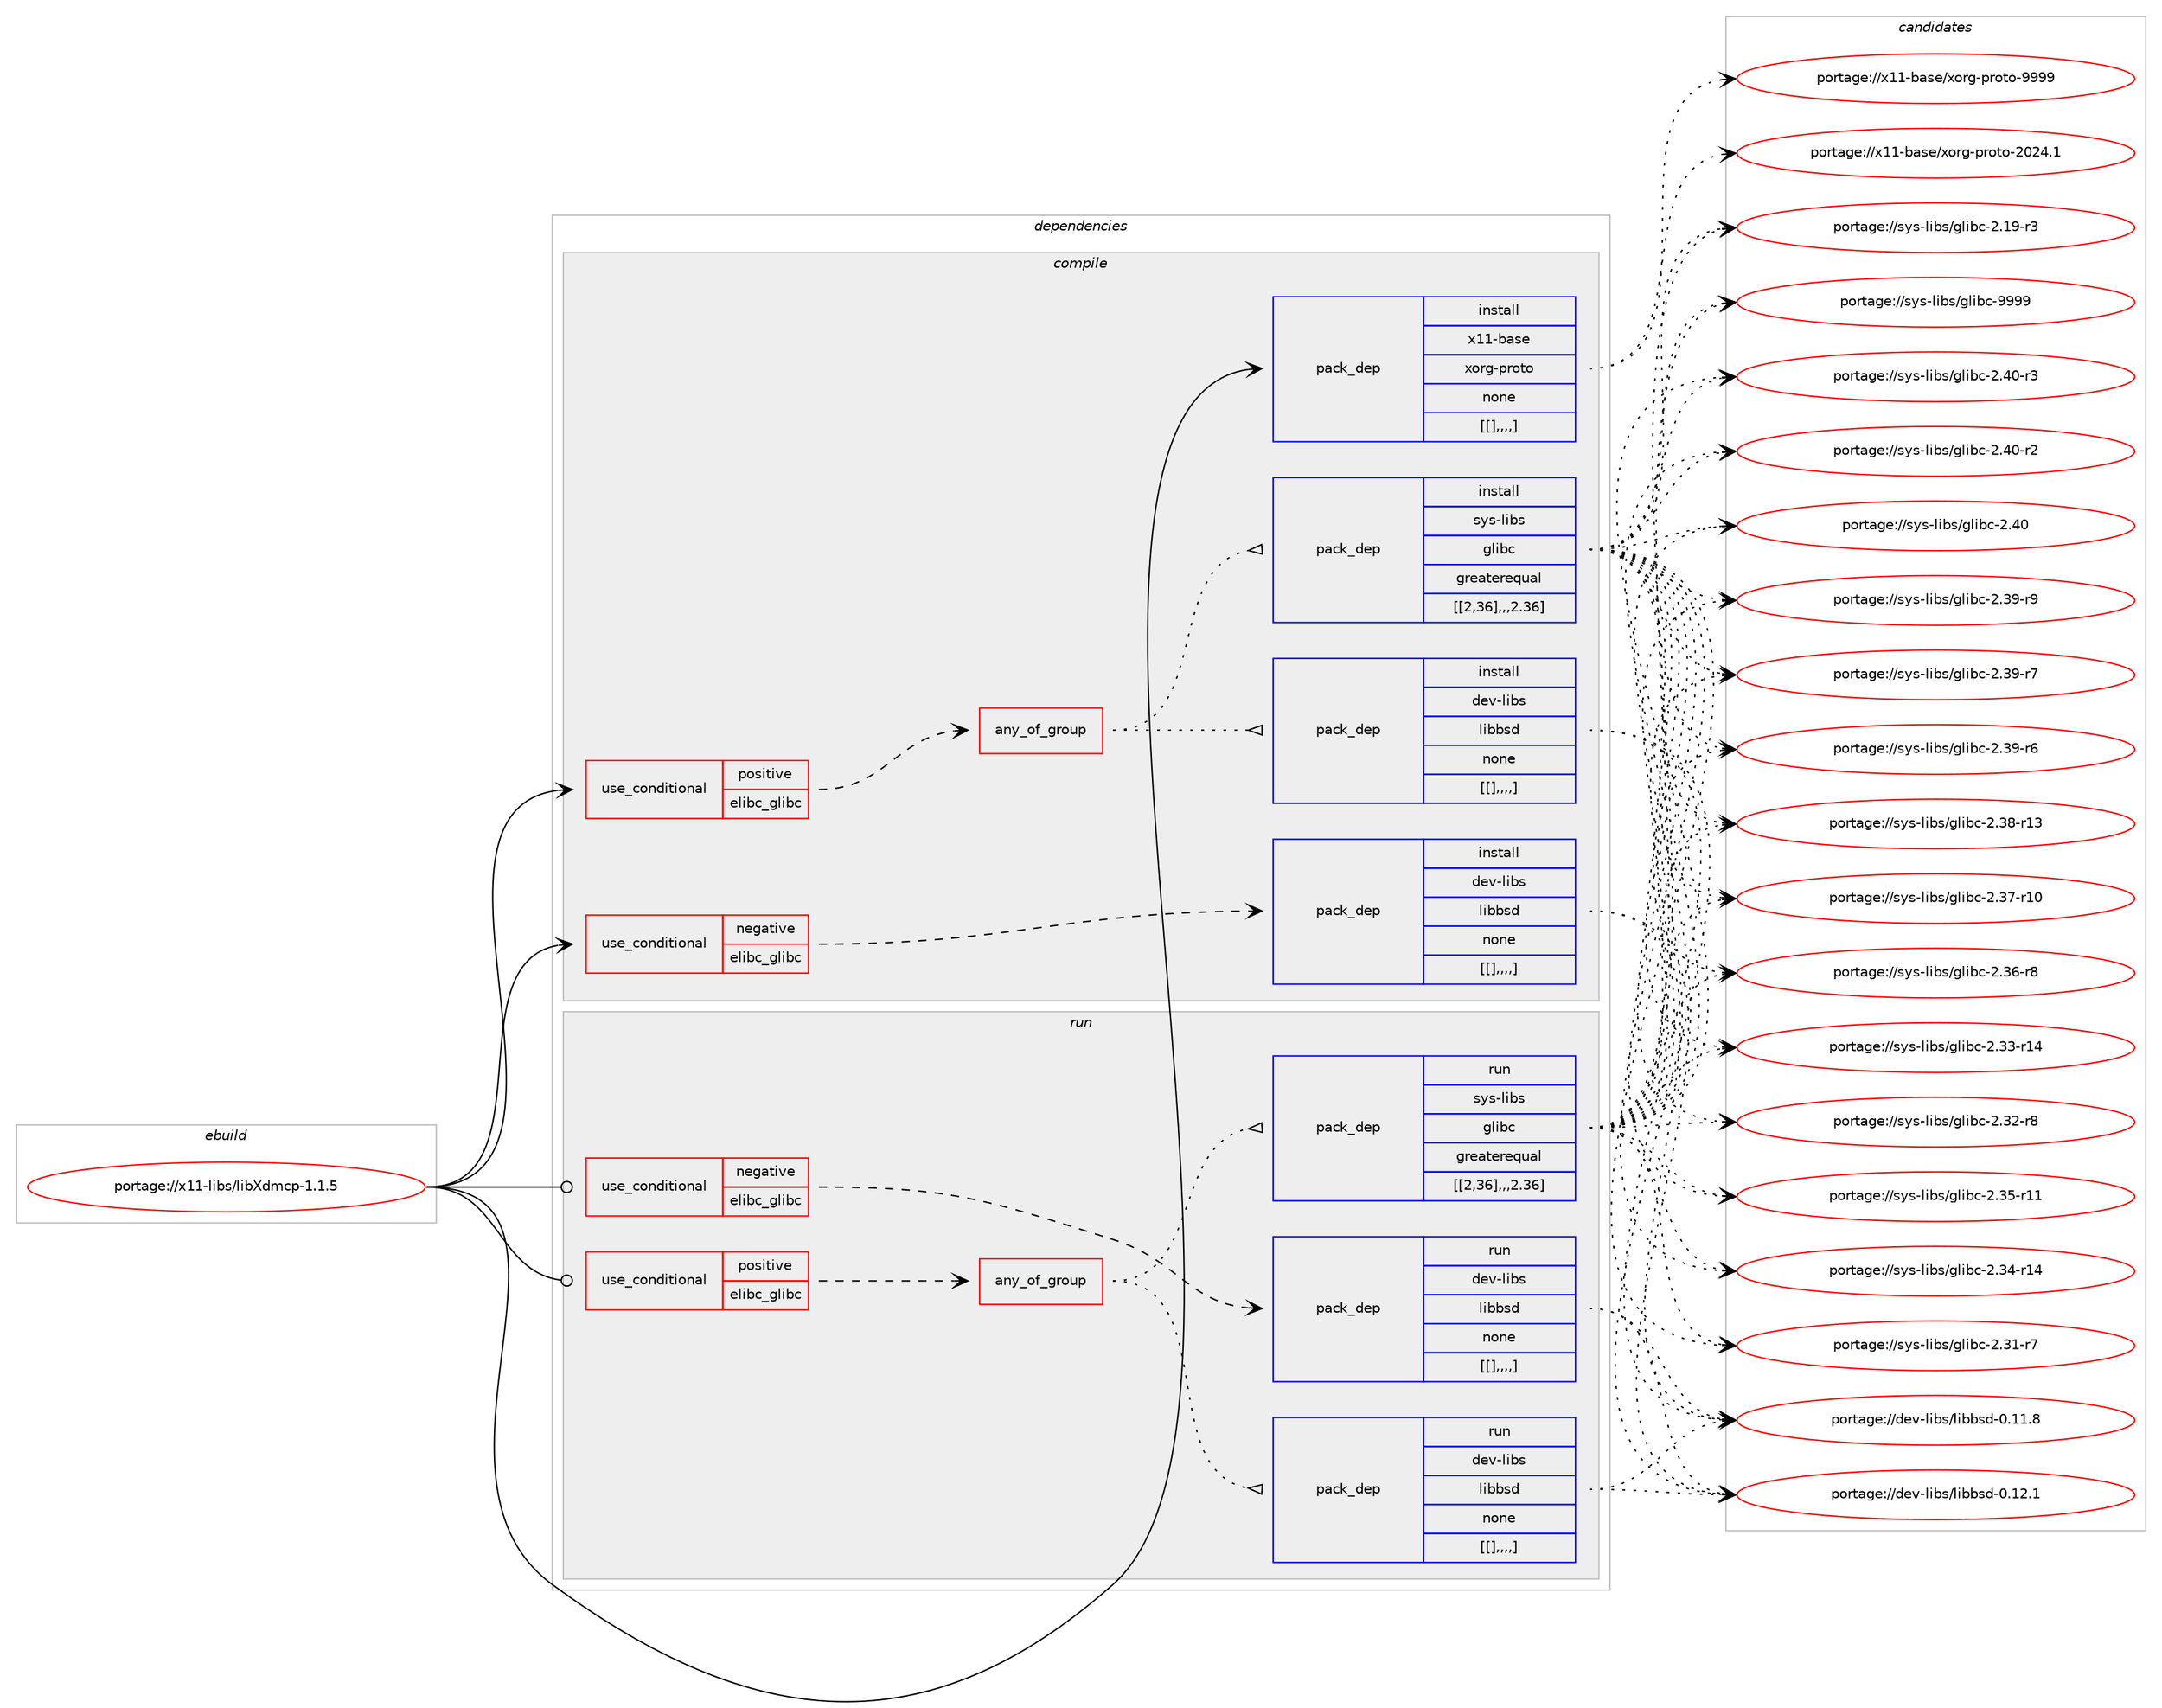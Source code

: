 digraph prolog {

# *************
# Graph options
# *************

newrank=true;
concentrate=true;
compound=true;
graph [rankdir=LR,fontname=Helvetica,fontsize=10,ranksep=1.5];#, ranksep=2.5, nodesep=0.2];
edge  [arrowhead=vee];
node  [fontname=Helvetica,fontsize=10];

# **********
# The ebuild
# **********

subgraph cluster_leftcol {
color=gray;
label=<<i>ebuild</i>>;
id [label="portage://x11-libs/libXdmcp-1.1.5", color=red, width=4, href="../x11-libs/libXdmcp-1.1.5.svg"];
}

# ****************
# The dependencies
# ****************

subgraph cluster_midcol {
color=gray;
label=<<i>dependencies</i>>;
subgraph cluster_compile {
fillcolor="#eeeeee";
style=filled;
label=<<i>compile</i>>;
subgraph cond11498 {
dependency32432 [label=<<TABLE BORDER="0" CELLBORDER="1" CELLSPACING="0" CELLPADDING="4"><TR><TD ROWSPAN="3" CELLPADDING="10">use_conditional</TD></TR><TR><TD>negative</TD></TR><TR><TD>elibc_glibc</TD></TR></TABLE>>, shape=none, color=red];
subgraph pack20710 {
dependency32433 [label=<<TABLE BORDER="0" CELLBORDER="1" CELLSPACING="0" CELLPADDING="4" WIDTH="220"><TR><TD ROWSPAN="6" CELLPADDING="30">pack_dep</TD></TR><TR><TD WIDTH="110">install</TD></TR><TR><TD>dev-libs</TD></TR><TR><TD>libbsd</TD></TR><TR><TD>none</TD></TR><TR><TD>[[],,,,]</TD></TR></TABLE>>, shape=none, color=blue];
}
dependency32432:e -> dependency32433:w [weight=20,style="dashed",arrowhead="vee"];
}
id:e -> dependency32432:w [weight=20,style="solid",arrowhead="vee"];
subgraph cond11499 {
dependency32434 [label=<<TABLE BORDER="0" CELLBORDER="1" CELLSPACING="0" CELLPADDING="4"><TR><TD ROWSPAN="3" CELLPADDING="10">use_conditional</TD></TR><TR><TD>positive</TD></TR><TR><TD>elibc_glibc</TD></TR></TABLE>>, shape=none, color=red];
subgraph any214 {
dependency32435 [label=<<TABLE BORDER="0" CELLBORDER="1" CELLSPACING="0" CELLPADDING="4"><TR><TD CELLPADDING="10">any_of_group</TD></TR></TABLE>>, shape=none, color=red];subgraph pack20711 {
dependency32436 [label=<<TABLE BORDER="0" CELLBORDER="1" CELLSPACING="0" CELLPADDING="4" WIDTH="220"><TR><TD ROWSPAN="6" CELLPADDING="30">pack_dep</TD></TR><TR><TD WIDTH="110">install</TD></TR><TR><TD>sys-libs</TD></TR><TR><TD>glibc</TD></TR><TR><TD>greaterequal</TD></TR><TR><TD>[[2,36],,,2.36]</TD></TR></TABLE>>, shape=none, color=blue];
}
dependency32435:e -> dependency32436:w [weight=20,style="dotted",arrowhead="oinv"];
subgraph pack20712 {
dependency32437 [label=<<TABLE BORDER="0" CELLBORDER="1" CELLSPACING="0" CELLPADDING="4" WIDTH="220"><TR><TD ROWSPAN="6" CELLPADDING="30">pack_dep</TD></TR><TR><TD WIDTH="110">install</TD></TR><TR><TD>dev-libs</TD></TR><TR><TD>libbsd</TD></TR><TR><TD>none</TD></TR><TR><TD>[[],,,,]</TD></TR></TABLE>>, shape=none, color=blue];
}
dependency32435:e -> dependency32437:w [weight=20,style="dotted",arrowhead="oinv"];
}
dependency32434:e -> dependency32435:w [weight=20,style="dashed",arrowhead="vee"];
}
id:e -> dependency32434:w [weight=20,style="solid",arrowhead="vee"];
subgraph pack20713 {
dependency32438 [label=<<TABLE BORDER="0" CELLBORDER="1" CELLSPACING="0" CELLPADDING="4" WIDTH="220"><TR><TD ROWSPAN="6" CELLPADDING="30">pack_dep</TD></TR><TR><TD WIDTH="110">install</TD></TR><TR><TD>x11-base</TD></TR><TR><TD>xorg-proto</TD></TR><TR><TD>none</TD></TR><TR><TD>[[],,,,]</TD></TR></TABLE>>, shape=none, color=blue];
}
id:e -> dependency32438:w [weight=20,style="solid",arrowhead="vee"];
}
subgraph cluster_compileandrun {
fillcolor="#eeeeee";
style=filled;
label=<<i>compile and run</i>>;
}
subgraph cluster_run {
fillcolor="#eeeeee";
style=filled;
label=<<i>run</i>>;
subgraph cond11500 {
dependency32439 [label=<<TABLE BORDER="0" CELLBORDER="1" CELLSPACING="0" CELLPADDING="4"><TR><TD ROWSPAN="3" CELLPADDING="10">use_conditional</TD></TR><TR><TD>negative</TD></TR><TR><TD>elibc_glibc</TD></TR></TABLE>>, shape=none, color=red];
subgraph pack20714 {
dependency32440 [label=<<TABLE BORDER="0" CELLBORDER="1" CELLSPACING="0" CELLPADDING="4" WIDTH="220"><TR><TD ROWSPAN="6" CELLPADDING="30">pack_dep</TD></TR><TR><TD WIDTH="110">run</TD></TR><TR><TD>dev-libs</TD></TR><TR><TD>libbsd</TD></TR><TR><TD>none</TD></TR><TR><TD>[[],,,,]</TD></TR></TABLE>>, shape=none, color=blue];
}
dependency32439:e -> dependency32440:w [weight=20,style="dashed",arrowhead="vee"];
}
id:e -> dependency32439:w [weight=20,style="solid",arrowhead="odot"];
subgraph cond11501 {
dependency32441 [label=<<TABLE BORDER="0" CELLBORDER="1" CELLSPACING="0" CELLPADDING="4"><TR><TD ROWSPAN="3" CELLPADDING="10">use_conditional</TD></TR><TR><TD>positive</TD></TR><TR><TD>elibc_glibc</TD></TR></TABLE>>, shape=none, color=red];
subgraph any215 {
dependency32442 [label=<<TABLE BORDER="0" CELLBORDER="1" CELLSPACING="0" CELLPADDING="4"><TR><TD CELLPADDING="10">any_of_group</TD></TR></TABLE>>, shape=none, color=red];subgraph pack20715 {
dependency32443 [label=<<TABLE BORDER="0" CELLBORDER="1" CELLSPACING="0" CELLPADDING="4" WIDTH="220"><TR><TD ROWSPAN="6" CELLPADDING="30">pack_dep</TD></TR><TR><TD WIDTH="110">run</TD></TR><TR><TD>sys-libs</TD></TR><TR><TD>glibc</TD></TR><TR><TD>greaterequal</TD></TR><TR><TD>[[2,36],,,2.36]</TD></TR></TABLE>>, shape=none, color=blue];
}
dependency32442:e -> dependency32443:w [weight=20,style="dotted",arrowhead="oinv"];
subgraph pack20716 {
dependency32444 [label=<<TABLE BORDER="0" CELLBORDER="1" CELLSPACING="0" CELLPADDING="4" WIDTH="220"><TR><TD ROWSPAN="6" CELLPADDING="30">pack_dep</TD></TR><TR><TD WIDTH="110">run</TD></TR><TR><TD>dev-libs</TD></TR><TR><TD>libbsd</TD></TR><TR><TD>none</TD></TR><TR><TD>[[],,,,]</TD></TR></TABLE>>, shape=none, color=blue];
}
dependency32442:e -> dependency32444:w [weight=20,style="dotted",arrowhead="oinv"];
}
dependency32441:e -> dependency32442:w [weight=20,style="dashed",arrowhead="vee"];
}
id:e -> dependency32441:w [weight=20,style="solid",arrowhead="odot"];
}
}

# **************
# The candidates
# **************

subgraph cluster_choices {
rank=same;
color=gray;
label=<<i>candidates</i>>;

subgraph choice20710 {
color=black;
nodesep=1;
choice100101118451081059811547108105989811510045484649504649 [label="portage://dev-libs/libbsd-0.12.1", color=red, width=4,href="../dev-libs/libbsd-0.12.1.svg"];
choice100101118451081059811547108105989811510045484649494656 [label="portage://dev-libs/libbsd-0.11.8", color=red, width=4,href="../dev-libs/libbsd-0.11.8.svg"];
dependency32433:e -> choice100101118451081059811547108105989811510045484649504649:w [style=dotted,weight="100"];
dependency32433:e -> choice100101118451081059811547108105989811510045484649494656:w [style=dotted,weight="100"];
}
subgraph choice20711 {
color=black;
nodesep=1;
choice11512111545108105981154710310810598994557575757 [label="portage://sys-libs/glibc-9999", color=red, width=4,href="../sys-libs/glibc-9999.svg"];
choice115121115451081059811547103108105989945504652484511451 [label="portage://sys-libs/glibc-2.40-r3", color=red, width=4,href="../sys-libs/glibc-2.40-r3.svg"];
choice115121115451081059811547103108105989945504652484511450 [label="portage://sys-libs/glibc-2.40-r2", color=red, width=4,href="../sys-libs/glibc-2.40-r2.svg"];
choice11512111545108105981154710310810598994550465248 [label="portage://sys-libs/glibc-2.40", color=red, width=4,href="../sys-libs/glibc-2.40.svg"];
choice115121115451081059811547103108105989945504651574511457 [label="portage://sys-libs/glibc-2.39-r9", color=red, width=4,href="../sys-libs/glibc-2.39-r9.svg"];
choice115121115451081059811547103108105989945504651574511455 [label="portage://sys-libs/glibc-2.39-r7", color=red, width=4,href="../sys-libs/glibc-2.39-r7.svg"];
choice115121115451081059811547103108105989945504651574511454 [label="portage://sys-libs/glibc-2.39-r6", color=red, width=4,href="../sys-libs/glibc-2.39-r6.svg"];
choice11512111545108105981154710310810598994550465156451144951 [label="portage://sys-libs/glibc-2.38-r13", color=red, width=4,href="../sys-libs/glibc-2.38-r13.svg"];
choice11512111545108105981154710310810598994550465155451144948 [label="portage://sys-libs/glibc-2.37-r10", color=red, width=4,href="../sys-libs/glibc-2.37-r10.svg"];
choice115121115451081059811547103108105989945504651544511456 [label="portage://sys-libs/glibc-2.36-r8", color=red, width=4,href="../sys-libs/glibc-2.36-r8.svg"];
choice11512111545108105981154710310810598994550465153451144949 [label="portage://sys-libs/glibc-2.35-r11", color=red, width=4,href="../sys-libs/glibc-2.35-r11.svg"];
choice11512111545108105981154710310810598994550465152451144952 [label="portage://sys-libs/glibc-2.34-r14", color=red, width=4,href="../sys-libs/glibc-2.34-r14.svg"];
choice11512111545108105981154710310810598994550465151451144952 [label="portage://sys-libs/glibc-2.33-r14", color=red, width=4,href="../sys-libs/glibc-2.33-r14.svg"];
choice115121115451081059811547103108105989945504651504511456 [label="portage://sys-libs/glibc-2.32-r8", color=red, width=4,href="../sys-libs/glibc-2.32-r8.svg"];
choice115121115451081059811547103108105989945504651494511455 [label="portage://sys-libs/glibc-2.31-r7", color=red, width=4,href="../sys-libs/glibc-2.31-r7.svg"];
choice115121115451081059811547103108105989945504649574511451 [label="portage://sys-libs/glibc-2.19-r3", color=red, width=4,href="../sys-libs/glibc-2.19-r3.svg"];
dependency32436:e -> choice11512111545108105981154710310810598994557575757:w [style=dotted,weight="100"];
dependency32436:e -> choice115121115451081059811547103108105989945504652484511451:w [style=dotted,weight="100"];
dependency32436:e -> choice115121115451081059811547103108105989945504652484511450:w [style=dotted,weight="100"];
dependency32436:e -> choice11512111545108105981154710310810598994550465248:w [style=dotted,weight="100"];
dependency32436:e -> choice115121115451081059811547103108105989945504651574511457:w [style=dotted,weight="100"];
dependency32436:e -> choice115121115451081059811547103108105989945504651574511455:w [style=dotted,weight="100"];
dependency32436:e -> choice115121115451081059811547103108105989945504651574511454:w [style=dotted,weight="100"];
dependency32436:e -> choice11512111545108105981154710310810598994550465156451144951:w [style=dotted,weight="100"];
dependency32436:e -> choice11512111545108105981154710310810598994550465155451144948:w [style=dotted,weight="100"];
dependency32436:e -> choice115121115451081059811547103108105989945504651544511456:w [style=dotted,weight="100"];
dependency32436:e -> choice11512111545108105981154710310810598994550465153451144949:w [style=dotted,weight="100"];
dependency32436:e -> choice11512111545108105981154710310810598994550465152451144952:w [style=dotted,weight="100"];
dependency32436:e -> choice11512111545108105981154710310810598994550465151451144952:w [style=dotted,weight="100"];
dependency32436:e -> choice115121115451081059811547103108105989945504651504511456:w [style=dotted,weight="100"];
dependency32436:e -> choice115121115451081059811547103108105989945504651494511455:w [style=dotted,weight="100"];
dependency32436:e -> choice115121115451081059811547103108105989945504649574511451:w [style=dotted,weight="100"];
}
subgraph choice20712 {
color=black;
nodesep=1;
choice100101118451081059811547108105989811510045484649504649 [label="portage://dev-libs/libbsd-0.12.1", color=red, width=4,href="../dev-libs/libbsd-0.12.1.svg"];
choice100101118451081059811547108105989811510045484649494656 [label="portage://dev-libs/libbsd-0.11.8", color=red, width=4,href="../dev-libs/libbsd-0.11.8.svg"];
dependency32437:e -> choice100101118451081059811547108105989811510045484649504649:w [style=dotted,weight="100"];
dependency32437:e -> choice100101118451081059811547108105989811510045484649494656:w [style=dotted,weight="100"];
}
subgraph choice20713 {
color=black;
nodesep=1;
choice120494945989711510147120111114103451121141111161114557575757 [label="portage://x11-base/xorg-proto-9999", color=red, width=4,href="../x11-base/xorg-proto-9999.svg"];
choice1204949459897115101471201111141034511211411111611145504850524649 [label="portage://x11-base/xorg-proto-2024.1", color=red, width=4,href="../x11-base/xorg-proto-2024.1.svg"];
dependency32438:e -> choice120494945989711510147120111114103451121141111161114557575757:w [style=dotted,weight="100"];
dependency32438:e -> choice1204949459897115101471201111141034511211411111611145504850524649:w [style=dotted,weight="100"];
}
subgraph choice20714 {
color=black;
nodesep=1;
choice100101118451081059811547108105989811510045484649504649 [label="portage://dev-libs/libbsd-0.12.1", color=red, width=4,href="../dev-libs/libbsd-0.12.1.svg"];
choice100101118451081059811547108105989811510045484649494656 [label="portage://dev-libs/libbsd-0.11.8", color=red, width=4,href="../dev-libs/libbsd-0.11.8.svg"];
dependency32440:e -> choice100101118451081059811547108105989811510045484649504649:w [style=dotted,weight="100"];
dependency32440:e -> choice100101118451081059811547108105989811510045484649494656:w [style=dotted,weight="100"];
}
subgraph choice20715 {
color=black;
nodesep=1;
choice11512111545108105981154710310810598994557575757 [label="portage://sys-libs/glibc-9999", color=red, width=4,href="../sys-libs/glibc-9999.svg"];
choice115121115451081059811547103108105989945504652484511451 [label="portage://sys-libs/glibc-2.40-r3", color=red, width=4,href="../sys-libs/glibc-2.40-r3.svg"];
choice115121115451081059811547103108105989945504652484511450 [label="portage://sys-libs/glibc-2.40-r2", color=red, width=4,href="../sys-libs/glibc-2.40-r2.svg"];
choice11512111545108105981154710310810598994550465248 [label="portage://sys-libs/glibc-2.40", color=red, width=4,href="../sys-libs/glibc-2.40.svg"];
choice115121115451081059811547103108105989945504651574511457 [label="portage://sys-libs/glibc-2.39-r9", color=red, width=4,href="../sys-libs/glibc-2.39-r9.svg"];
choice115121115451081059811547103108105989945504651574511455 [label="portage://sys-libs/glibc-2.39-r7", color=red, width=4,href="../sys-libs/glibc-2.39-r7.svg"];
choice115121115451081059811547103108105989945504651574511454 [label="portage://sys-libs/glibc-2.39-r6", color=red, width=4,href="../sys-libs/glibc-2.39-r6.svg"];
choice11512111545108105981154710310810598994550465156451144951 [label="portage://sys-libs/glibc-2.38-r13", color=red, width=4,href="../sys-libs/glibc-2.38-r13.svg"];
choice11512111545108105981154710310810598994550465155451144948 [label="portage://sys-libs/glibc-2.37-r10", color=red, width=4,href="../sys-libs/glibc-2.37-r10.svg"];
choice115121115451081059811547103108105989945504651544511456 [label="portage://sys-libs/glibc-2.36-r8", color=red, width=4,href="../sys-libs/glibc-2.36-r8.svg"];
choice11512111545108105981154710310810598994550465153451144949 [label="portage://sys-libs/glibc-2.35-r11", color=red, width=4,href="../sys-libs/glibc-2.35-r11.svg"];
choice11512111545108105981154710310810598994550465152451144952 [label="portage://sys-libs/glibc-2.34-r14", color=red, width=4,href="../sys-libs/glibc-2.34-r14.svg"];
choice11512111545108105981154710310810598994550465151451144952 [label="portage://sys-libs/glibc-2.33-r14", color=red, width=4,href="../sys-libs/glibc-2.33-r14.svg"];
choice115121115451081059811547103108105989945504651504511456 [label="portage://sys-libs/glibc-2.32-r8", color=red, width=4,href="../sys-libs/glibc-2.32-r8.svg"];
choice115121115451081059811547103108105989945504651494511455 [label="portage://sys-libs/glibc-2.31-r7", color=red, width=4,href="../sys-libs/glibc-2.31-r7.svg"];
choice115121115451081059811547103108105989945504649574511451 [label="portage://sys-libs/glibc-2.19-r3", color=red, width=4,href="../sys-libs/glibc-2.19-r3.svg"];
dependency32443:e -> choice11512111545108105981154710310810598994557575757:w [style=dotted,weight="100"];
dependency32443:e -> choice115121115451081059811547103108105989945504652484511451:w [style=dotted,weight="100"];
dependency32443:e -> choice115121115451081059811547103108105989945504652484511450:w [style=dotted,weight="100"];
dependency32443:e -> choice11512111545108105981154710310810598994550465248:w [style=dotted,weight="100"];
dependency32443:e -> choice115121115451081059811547103108105989945504651574511457:w [style=dotted,weight="100"];
dependency32443:e -> choice115121115451081059811547103108105989945504651574511455:w [style=dotted,weight="100"];
dependency32443:e -> choice115121115451081059811547103108105989945504651574511454:w [style=dotted,weight="100"];
dependency32443:e -> choice11512111545108105981154710310810598994550465156451144951:w [style=dotted,weight="100"];
dependency32443:e -> choice11512111545108105981154710310810598994550465155451144948:w [style=dotted,weight="100"];
dependency32443:e -> choice115121115451081059811547103108105989945504651544511456:w [style=dotted,weight="100"];
dependency32443:e -> choice11512111545108105981154710310810598994550465153451144949:w [style=dotted,weight="100"];
dependency32443:e -> choice11512111545108105981154710310810598994550465152451144952:w [style=dotted,weight="100"];
dependency32443:e -> choice11512111545108105981154710310810598994550465151451144952:w [style=dotted,weight="100"];
dependency32443:e -> choice115121115451081059811547103108105989945504651504511456:w [style=dotted,weight="100"];
dependency32443:e -> choice115121115451081059811547103108105989945504651494511455:w [style=dotted,weight="100"];
dependency32443:e -> choice115121115451081059811547103108105989945504649574511451:w [style=dotted,weight="100"];
}
subgraph choice20716 {
color=black;
nodesep=1;
choice100101118451081059811547108105989811510045484649504649 [label="portage://dev-libs/libbsd-0.12.1", color=red, width=4,href="../dev-libs/libbsd-0.12.1.svg"];
choice100101118451081059811547108105989811510045484649494656 [label="portage://dev-libs/libbsd-0.11.8", color=red, width=4,href="../dev-libs/libbsd-0.11.8.svg"];
dependency32444:e -> choice100101118451081059811547108105989811510045484649504649:w [style=dotted,weight="100"];
dependency32444:e -> choice100101118451081059811547108105989811510045484649494656:w [style=dotted,weight="100"];
}
}

}
